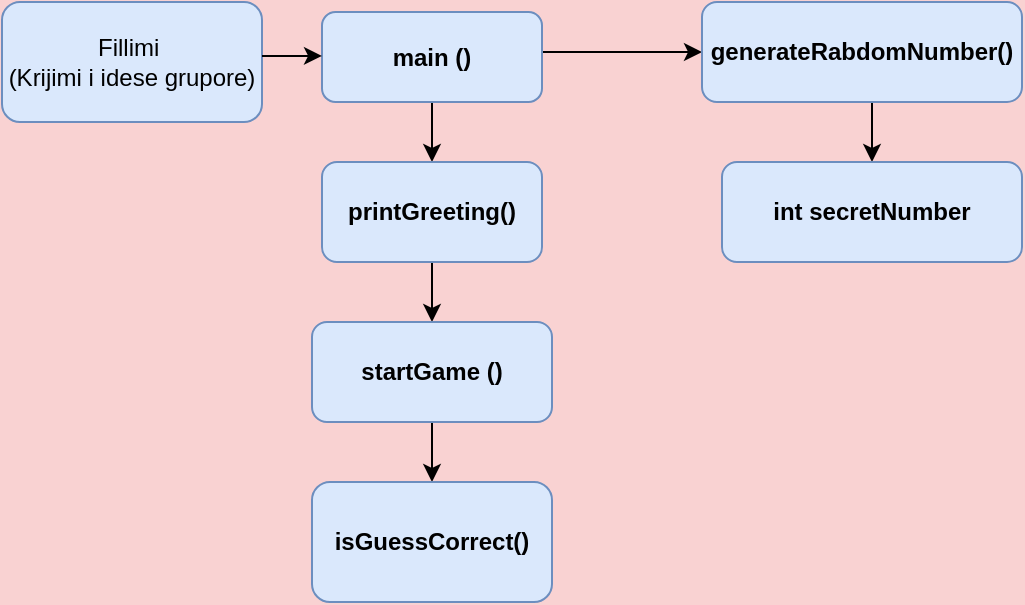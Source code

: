 <mxfile version="26.0.11">
  <diagram name="Page-1" id="0MCJ7issqk8i5eqLYhM-">
    <mxGraphModel dx="1060" dy="710" grid="1" gridSize="10" guides="1" tooltips="1" connect="1" arrows="1" fold="1" page="1" pageScale="1" pageWidth="850" pageHeight="1100" background="light-dark(#f9d2d2, #121212)" math="0" shadow="0">
      <root>
        <mxCell id="0" />
        <mxCell id="1" parent="0" />
        <mxCell id="gpDbG4-Btsv-4Js_fJ6e-29" value="Fillimi&amp;nbsp;&lt;div&gt;(Krijimi i idese grupore)&lt;/div&gt;" style="rounded=1;whiteSpace=wrap;html=1;fillColor=#dae8fc;strokeColor=#6c8ebf;" vertex="1" parent="1">
          <mxGeometry width="130" height="60" as="geometry" />
        </mxCell>
        <mxCell id="gpDbG4-Btsv-4Js_fJ6e-34" value="" style="edgeStyle=orthogonalEdgeStyle;rounded=0;orthogonalLoop=1;jettySize=auto;html=1;" edge="1" parent="1" source="gpDbG4-Btsv-4Js_fJ6e-30" target="gpDbG4-Btsv-4Js_fJ6e-31">
          <mxGeometry relative="1" as="geometry" />
        </mxCell>
        <mxCell id="gpDbG4-Btsv-4Js_fJ6e-41" value="" style="edgeStyle=orthogonalEdgeStyle;rounded=0;orthogonalLoop=1;jettySize=auto;html=1;" edge="1" parent="1" source="gpDbG4-Btsv-4Js_fJ6e-30" target="gpDbG4-Btsv-4Js_fJ6e-40">
          <mxGeometry relative="1" as="geometry">
            <Array as="points">
              <mxPoint x="290" y="25" />
              <mxPoint x="290" y="25" />
            </Array>
          </mxGeometry>
        </mxCell>
        <mxCell id="gpDbG4-Btsv-4Js_fJ6e-30" value="main ()" style="rounded=1;whiteSpace=wrap;html=1;fillColor=#dae8fc;strokeColor=#6c8ebf;fontStyle=1" vertex="1" parent="1">
          <mxGeometry x="160" y="5" width="110" height="45" as="geometry" />
        </mxCell>
        <mxCell id="gpDbG4-Btsv-4Js_fJ6e-36" value="" style="edgeStyle=orthogonalEdgeStyle;rounded=0;orthogonalLoop=1;jettySize=auto;html=1;" edge="1" parent="1" source="gpDbG4-Btsv-4Js_fJ6e-31" target="gpDbG4-Btsv-4Js_fJ6e-35">
          <mxGeometry relative="1" as="geometry" />
        </mxCell>
        <mxCell id="gpDbG4-Btsv-4Js_fJ6e-31" value="printGreeting()" style="rounded=1;whiteSpace=wrap;html=1;fillColor=#dae8fc;strokeColor=#6c8ebf;fontStyle=1" vertex="1" parent="1">
          <mxGeometry x="160" y="80" width="110" height="50" as="geometry" />
        </mxCell>
        <mxCell id="gpDbG4-Btsv-4Js_fJ6e-38" value="" style="edgeStyle=orthogonalEdgeStyle;rounded=0;orthogonalLoop=1;jettySize=auto;html=1;" edge="1" parent="1" source="gpDbG4-Btsv-4Js_fJ6e-35" target="gpDbG4-Btsv-4Js_fJ6e-37">
          <mxGeometry relative="1" as="geometry" />
        </mxCell>
        <mxCell id="gpDbG4-Btsv-4Js_fJ6e-35" value="startGame ()" style="whiteSpace=wrap;html=1;rounded=1;fillColor=#dae8fc;strokeColor=#6c8ebf;fontStyle=1" vertex="1" parent="1">
          <mxGeometry x="155" y="160" width="120" height="50" as="geometry" />
        </mxCell>
        <mxCell id="gpDbG4-Btsv-4Js_fJ6e-37" value="isGuessCorrect()" style="whiteSpace=wrap;html=1;rounded=1;fillColor=#dae8fc;strokeColor=#6c8ebf;fontStyle=1" vertex="1" parent="1">
          <mxGeometry x="155" y="240" width="120" height="60" as="geometry" />
        </mxCell>
        <mxCell id="gpDbG4-Btsv-4Js_fJ6e-39" value="" style="endArrow=classic;html=1;rounded=0;" edge="1" parent="1">
          <mxGeometry width="50" height="50" relative="1" as="geometry">
            <mxPoint x="130" y="26.94" as="sourcePoint" />
            <mxPoint x="160" y="26.94" as="targetPoint" />
          </mxGeometry>
        </mxCell>
        <mxCell id="gpDbG4-Btsv-4Js_fJ6e-43" value="" style="edgeStyle=orthogonalEdgeStyle;rounded=0;orthogonalLoop=1;jettySize=auto;html=1;" edge="1" parent="1" source="gpDbG4-Btsv-4Js_fJ6e-40" target="gpDbG4-Btsv-4Js_fJ6e-42">
          <mxGeometry relative="1" as="geometry">
            <Array as="points">
              <mxPoint x="435" y="60" />
              <mxPoint x="435" y="60" />
            </Array>
          </mxGeometry>
        </mxCell>
        <mxCell id="gpDbG4-Btsv-4Js_fJ6e-40" value="generateRabdomNumber()" style="whiteSpace=wrap;html=1;rounded=1;fillColor=#dae8fc;strokeColor=#6c8ebf;fontStyle=1" vertex="1" parent="1">
          <mxGeometry x="350" width="160" height="50" as="geometry" />
        </mxCell>
        <mxCell id="gpDbG4-Btsv-4Js_fJ6e-42" value="int secretNumber" style="whiteSpace=wrap;html=1;rounded=1;fillColor=#dae8fc;strokeColor=#6c8ebf;fontStyle=1" vertex="1" parent="1">
          <mxGeometry x="360" y="80" width="150" height="50" as="geometry" />
        </mxCell>
      </root>
    </mxGraphModel>
  </diagram>
</mxfile>
